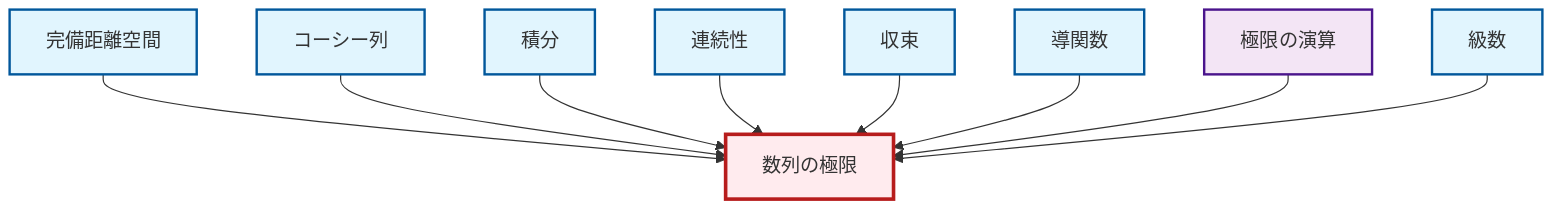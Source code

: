 graph TD
    classDef definition fill:#e1f5fe,stroke:#01579b,stroke-width:2px
    classDef theorem fill:#f3e5f5,stroke:#4a148c,stroke-width:2px
    classDef axiom fill:#fff3e0,stroke:#e65100,stroke-width:2px
    classDef example fill:#e8f5e9,stroke:#1b5e20,stroke-width:2px
    classDef current fill:#ffebee,stroke:#b71c1c,stroke-width:3px
    def-limit["数列の極限"]:::definition
    def-cauchy-sequence["コーシー列"]:::definition
    def-integral["積分"]:::definition
    def-complete-metric-space["完備距離空間"]:::definition
    def-series["級数"]:::definition
    def-continuity["連続性"]:::definition
    def-convergence["収束"]:::definition
    def-derivative["導関数"]:::definition
    thm-limit-arithmetic["極限の演算"]:::theorem
    def-complete-metric-space --> def-limit
    def-cauchy-sequence --> def-limit
    def-integral --> def-limit
    def-continuity --> def-limit
    def-convergence --> def-limit
    def-derivative --> def-limit
    thm-limit-arithmetic --> def-limit
    def-series --> def-limit
    class def-limit current
